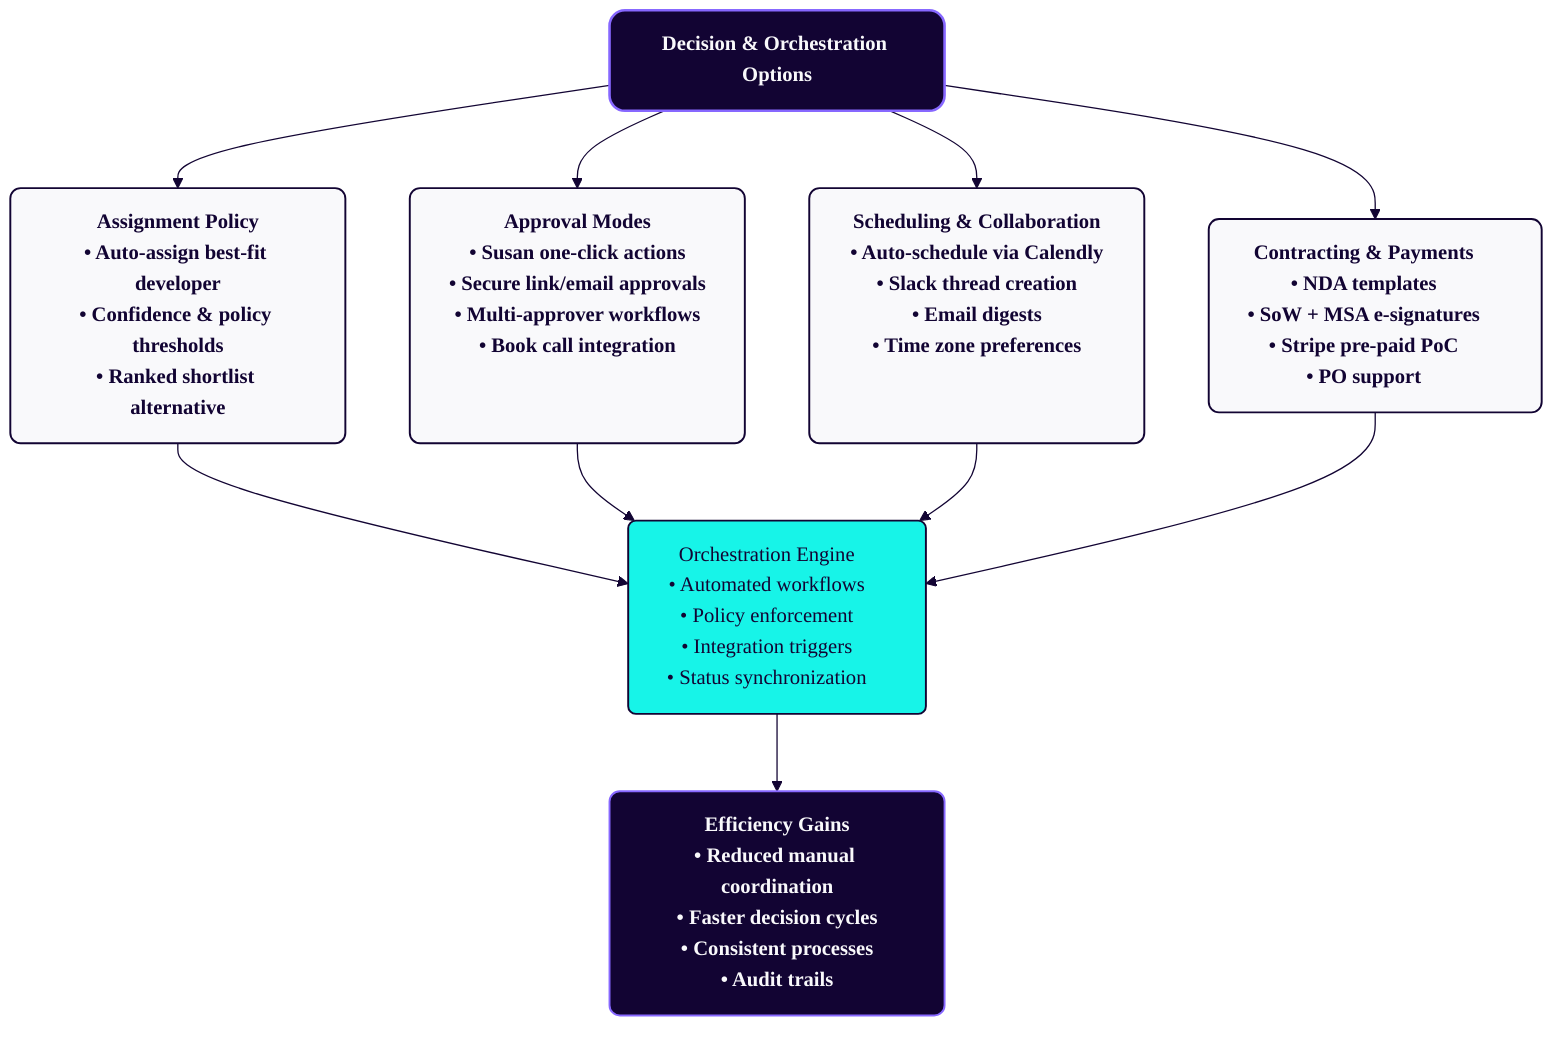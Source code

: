 %%{init: {"theme":"base","themeVariables":{"fontFamily":"Manrope, Inter, system-ui, -apple-system, Segoe UI, Roboto, Arial, sans-serif","primaryColor":"#8768FF","primaryBorderColor":"#120433","primaryTextColor":"#120433","lineColor":"#120433","background":"#F9F9FB"},"flowchart":{"curve":"basis","htmlLabels":true,"nodeSpacing":50,"rankSpacing":60}}}%%
flowchart TD
  A[Decision & Orchestration Options] --> Assignment[Assignment Policy<br/>• Auto-assign best-fit developer<br/>• Confidence & policy thresholds<br/>• Ranked shortlist alternative]

  A --> Approval[Approval Modes<br/>• Susan one-click actions<br/>• Secure link/email approvals<br/>• Multi-approver workflows<br/>• Book call integration]

  A --> Scheduling[Scheduling & Collaboration<br/>• Auto-schedule via Calendly<br/>• Slack thread creation<br/>• Email digests<br/>• Time zone preferences]

  A --> Contracting[Contracting & Payments<br/>• NDA templates<br/>• SoW + MSA e-signatures<br/>• Stripe pre-paid PoC<br/>• PO support]

  Assignment --> Orchestration[Orchestration Engine<br/>• Automated workflows<br/>• Policy enforcement<br/>• Integration triggers<br/>• Status synchronization]

  Approval --> Orchestration
  Scheduling --> Orchestration
  Contracting --> Orchestration

  Orchestration --> Efficiency[Efficiency Gains<br/>• Reduced manual coordination<br/>• Faster decision cycles<br/>• Consistent processes<br/>• Audit trails]

  classDef framework fill:#120433,stroke:#8768FF,color:#F9F9FB,stroke-width:2px,rx:12,ry:12,font-weight:700
  classDef option fill:#F9F9FB,stroke:#120433,color:#120433,stroke-width:1.5px,rx:8,ry:8,font-weight:600
  classDef orchestration fill:#17F4E8,stroke:#120433,color:#120433,stroke-width:1.5px,rx:6,ry:6,font-weight:500
  classDef efficiency fill:#120433,stroke:#8768FF,color:#F9F9FB,stroke-width:1.5px,rx:8,ry:8,font-weight:600

  class A framework
  class Assignment,Approval,Scheduling,Contracting option
  class Orchestration orchestration
  class Efficiency efficiency